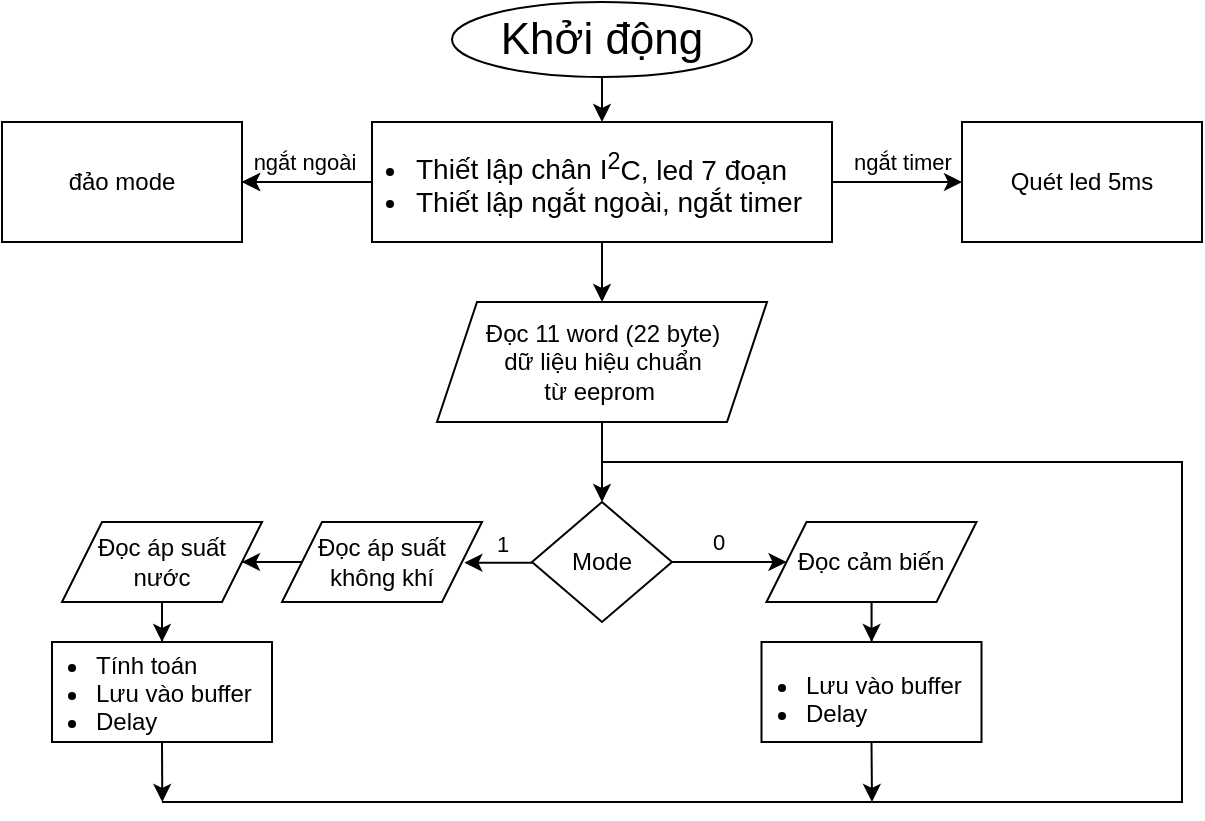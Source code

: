 <mxfile version="15.4.0" type="device"><diagram id="9rMTbRqwM1Db7BA5qil3" name="Page-1"><mxGraphModel dx="469" dy="309" grid="1" gridSize="10" guides="1" tooltips="1" connect="1" arrows="1" fold="1" page="1" pageScale="1" pageWidth="850" pageHeight="1100" math="0" shadow="0"><root><mxCell id="0"/><mxCell id="1" parent="0"/><mxCell id="YfIbyqgYu57e24z9br_p-36" style="edgeStyle=none;rounded=0;orthogonalLoop=1;jettySize=auto;html=1;exitX=0.5;exitY=1;exitDx=0;exitDy=0;entryX=0.5;entryY=0;entryDx=0;entryDy=0;" parent="1" source="YfIbyqgYu57e24z9br_p-2" target="YfIbyqgYu57e24z9br_p-3" edge="1"><mxGeometry relative="1" as="geometry"/></mxCell><mxCell id="YfIbyqgYu57e24z9br_p-2" value="&lt;font style=&quot;font-size: 22px&quot;&gt;Khởi động&lt;/font&gt;" style="ellipse;whiteSpace=wrap;html=1;fillColor=none;" parent="1" vertex="1"><mxGeometry x="305" y="120" width="150" height="37.5" as="geometry"/></mxCell><mxCell id="YfIbyqgYu57e24z9br_p-46" style="edgeStyle=none;rounded=0;orthogonalLoop=1;jettySize=auto;html=1;exitX=0;exitY=0.5;exitDx=0;exitDy=0;entryX=1;entryY=0.5;entryDx=0;entryDy=0;" parent="1" source="YfIbyqgYu57e24z9br_p-3" target="YfIbyqgYu57e24z9br_p-44" edge="1"><mxGeometry relative="1" as="geometry"/></mxCell><mxCell id="YfIbyqgYu57e24z9br_p-48" value="ngắt ngoài" style="edgeLabel;html=1;align=center;verticalAlign=middle;resizable=0;points=[];labelBackgroundColor=none;" parent="YfIbyqgYu57e24z9br_p-46" vertex="1" connectable="0"><mxGeometry x="0.4" y="-2" relative="1" as="geometry"><mxPoint x="11" y="-8" as="offset"/></mxGeometry></mxCell><mxCell id="YfIbyqgYu57e24z9br_p-47" value="ngắt timer" style="edgeStyle=none;rounded=0;orthogonalLoop=1;jettySize=auto;html=1;exitX=1;exitY=0.5;exitDx=0;exitDy=0;entryX=0;entryY=0.5;entryDx=0;entryDy=0;labelBackgroundColor=none;" parent="1" source="YfIbyqgYu57e24z9br_p-3" target="YfIbyqgYu57e24z9br_p-45" edge="1"><mxGeometry x="0.077" y="10" relative="1" as="geometry"><mxPoint as="offset"/></mxGeometry></mxCell><mxCell id="c4OSgUij7NwnMBsBxCh1-11" value="" style="edgeStyle=orthogonalEdgeStyle;rounded=0;orthogonalLoop=1;jettySize=auto;html=1;" edge="1" parent="1" source="YfIbyqgYu57e24z9br_p-3" target="o9rC_5Za6wJWPTjKzwVD-2"><mxGeometry relative="1" as="geometry"/></mxCell><mxCell id="YfIbyqgYu57e24z9br_p-3" value="" style="rounded=0;whiteSpace=wrap;html=1;fillColor=none;" parent="1" vertex="1"><mxGeometry x="265" y="180" width="230" height="60" as="geometry"/></mxCell><mxCell id="YfIbyqgYu57e24z9br_p-51" value="" style="edgeStyle=none;rounded=0;orthogonalLoop=1;jettySize=auto;html=1;labelBackgroundColor=none;fontColor=default;" parent="1" source="YfIbyqgYu57e24z9br_p-4" target="YfIbyqgYu57e24z9br_p-44" edge="1"><mxGeometry relative="1" as="geometry"/></mxCell><mxCell id="YfIbyqgYu57e24z9br_p-4" value="&lt;ul style=&quot;font-size: 14px&quot;&gt;&lt;li&gt;Thiết lập chân I&lt;span&gt;&lt;sup&gt;2&lt;/sup&gt;C, led 7 đoạn&lt;/span&gt;&lt;/li&gt;&lt;li&gt;&lt;span&gt;Thiết lập ngắt ngoài, ngắt timer&lt;/span&gt;&lt;/li&gt;&lt;/ul&gt;" style="text;strokeColor=none;fillColor=none;html=1;whiteSpace=wrap;verticalAlign=middle;overflow=hidden;fontColor=default;" parent="1" vertex="1"><mxGeometry x="245" y="170" width="250" height="80" as="geometry"/></mxCell><mxCell id="YfIbyqgYu57e24z9br_p-10" value="0" style="edgeStyle=orthogonalEdgeStyle;rounded=0;orthogonalLoop=1;jettySize=auto;html=1;exitX=1;exitY=0.5;exitDx=0;exitDy=0;entryX=0;entryY=0.5;entryDx=0;entryDy=0;labelBackgroundColor=none;" parent="1" source="YfIbyqgYu57e24z9br_p-7" target="YfIbyqgYu57e24z9br_p-8" edge="1"><mxGeometry x="-0.2" y="10" relative="1" as="geometry"><mxPoint as="offset"/></mxGeometry></mxCell><mxCell id="c4OSgUij7NwnMBsBxCh1-31" value="" style="edgeStyle=orthogonalEdgeStyle;rounded=0;orthogonalLoop=1;jettySize=auto;html=1;entryX=0.912;entryY=0.509;entryDx=0;entryDy=0;entryPerimeter=0;" edge="1" parent="1" source="YfIbyqgYu57e24z9br_p-7" target="o9rC_5Za6wJWPTjKzwVD-4"><mxGeometry relative="1" as="geometry"><mxPoint x="325" y="400" as="targetPoint"/><Array as="points"><mxPoint x="333" y="400"/></Array></mxGeometry></mxCell><mxCell id="c4OSgUij7NwnMBsBxCh1-33" value="1" style="edgeLabel;html=1;align=center;verticalAlign=middle;resizable=0;points=[];labelBackgroundColor=none;" vertex="1" connectable="0" parent="c4OSgUij7NwnMBsBxCh1-31"><mxGeometry x="-0.078" y="1" relative="1" as="geometry"><mxPoint y="-11" as="offset"/></mxGeometry></mxCell><mxCell id="YfIbyqgYu57e24z9br_p-7" value="Mode" style="rhombus;whiteSpace=wrap;html=1;fillColor=none;" parent="1" vertex="1"><mxGeometry x="345" y="370" width="70" height="60" as="geometry"/></mxCell><mxCell id="YfIbyqgYu57e24z9br_p-11" style="edgeStyle=orthogonalEdgeStyle;rounded=0;orthogonalLoop=1;jettySize=auto;html=1;exitX=0.5;exitY=1;exitDx=0;exitDy=0;" parent="1" source="YfIbyqgYu57e24z9br_p-8" target="YfIbyqgYu57e24z9br_p-9" edge="1"><mxGeometry relative="1" as="geometry"/></mxCell><mxCell id="YfIbyqgYu57e24z9br_p-8" value="Đọc cảm biến" style="shape=parallelogram;perimeter=parallelogramPerimeter;whiteSpace=wrap;html=1;fixedSize=1;fillColor=none;" parent="1" vertex="1"><mxGeometry x="462.25" y="380" width="105" height="40" as="geometry"/></mxCell><mxCell id="c4OSgUij7NwnMBsBxCh1-47" style="edgeStyle=orthogonalEdgeStyle;rounded=0;orthogonalLoop=1;jettySize=auto;html=1;exitX=0.5;exitY=1;exitDx=0;exitDy=0;" edge="1" parent="1" source="YfIbyqgYu57e24z9br_p-9"><mxGeometry relative="1" as="geometry"><mxPoint x="515" y="520" as="targetPoint"/></mxGeometry></mxCell><mxCell id="YfIbyqgYu57e24z9br_p-9" value="" style="rounded=0;whiteSpace=wrap;html=1;fillColor=none;" parent="1" vertex="1"><mxGeometry x="459.75" y="440" width="110" height="50" as="geometry"/></mxCell><mxCell id="YfIbyqgYu57e24z9br_p-30" style="edgeStyle=none;rounded=0;orthogonalLoop=1;jettySize=auto;html=1;exitX=0.5;exitY=1;exitDx=0;exitDy=0;" parent="1" source="YfIbyqgYu57e24z9br_p-2" target="YfIbyqgYu57e24z9br_p-2" edge="1"><mxGeometry relative="1" as="geometry"/></mxCell><mxCell id="YfIbyqgYu57e24z9br_p-33" style="edgeStyle=none;rounded=0;orthogonalLoop=1;jettySize=auto;html=1;exitX=0;exitY=0.5;exitDx=0;exitDy=0;" parent="1" source="YfIbyqgYu57e24z9br_p-3" target="YfIbyqgYu57e24z9br_p-3" edge="1"><mxGeometry relative="1" as="geometry"/></mxCell><mxCell id="YfIbyqgYu57e24z9br_p-34" style="edgeStyle=none;rounded=0;orthogonalLoop=1;jettySize=auto;html=1;exitX=0;exitY=0.5;exitDx=0;exitDy=0;" parent="1" source="YfIbyqgYu57e24z9br_p-3" target="YfIbyqgYu57e24z9br_p-3" edge="1"><mxGeometry relative="1" as="geometry"/></mxCell><mxCell id="YfIbyqgYu57e24z9br_p-42" value="&lt;ul&gt;&lt;li&gt;Lưu vào buffer&lt;/li&gt;&lt;li&gt;Delay&lt;/li&gt;&lt;/ul&gt;" style="text;strokeColor=none;fillColor=none;html=1;whiteSpace=wrap;verticalAlign=middle;overflow=hidden;" parent="1" vertex="1"><mxGeometry x="439.75" y="440" width="130" height="50" as="geometry"/></mxCell><mxCell id="YfIbyqgYu57e24z9br_p-44" value="đảo mode" style="rounded=0;whiteSpace=wrap;html=1;fillColor=none;" parent="1" vertex="1"><mxGeometry x="80" y="180" width="120" height="60" as="geometry"/></mxCell><mxCell id="YfIbyqgYu57e24z9br_p-45" value="Quét led 5ms" style="rounded=0;whiteSpace=wrap;html=1;fillColor=none;" parent="1" vertex="1"><mxGeometry x="560" y="180" width="120" height="60" as="geometry"/></mxCell><mxCell id="c4OSgUij7NwnMBsBxCh1-14" value="" style="edgeStyle=orthogonalEdgeStyle;rounded=0;orthogonalLoop=1;jettySize=auto;html=1;" edge="1" parent="1" source="o9rC_5Za6wJWPTjKzwVD-2" target="YfIbyqgYu57e24z9br_p-7"><mxGeometry relative="1" as="geometry"/></mxCell><mxCell id="o9rC_5Za6wJWPTjKzwVD-2" value="Đọc 11 word (22 byte)&lt;br&gt;dữ liệu hiệu chuẩn&lt;br&gt;từ eeprom&amp;nbsp;" style="shape=parallelogram;perimeter=parallelogramPerimeter;whiteSpace=wrap;html=1;fixedSize=1;fillColor=none;" parent="1" vertex="1"><mxGeometry x="297.5" y="270" width="165" height="60" as="geometry"/></mxCell><mxCell id="c4OSgUij7NwnMBsBxCh1-27" value="" style="edgeStyle=orthogonalEdgeStyle;rounded=0;orthogonalLoop=1;jettySize=auto;html=1;" edge="1" parent="1" source="o9rC_5Za6wJWPTjKzwVD-4" target="o9rC_5Za6wJWPTjKzwVD-6"><mxGeometry relative="1" as="geometry"/></mxCell><mxCell id="o9rC_5Za6wJWPTjKzwVD-4" value="Đọc áp suất&lt;br&gt;không khí" style="shape=parallelogram;perimeter=parallelogramPerimeter;whiteSpace=wrap;html=1;fixedSize=1;fillColor=none;" parent="1" vertex="1"><mxGeometry x="220" y="380" width="100" height="40" as="geometry"/></mxCell><mxCell id="c4OSgUij7NwnMBsBxCh1-32" value="" style="edgeStyle=orthogonalEdgeStyle;rounded=0;orthogonalLoop=1;jettySize=auto;html=1;" edge="1" parent="1" source="o9rC_5Za6wJWPTjKzwVD-6" target="o9rC_5Za6wJWPTjKzwVD-8"><mxGeometry relative="1" as="geometry"/></mxCell><mxCell id="o9rC_5Za6wJWPTjKzwVD-6" value="Đọc áp suất&lt;br&gt;nước" style="shape=parallelogram;perimeter=parallelogramPerimeter;whiteSpace=wrap;html=1;fixedSize=1;fillColor=none;" parent="1" vertex="1"><mxGeometry x="110" y="380" width="100" height="40" as="geometry"/></mxCell><mxCell id="c4OSgUij7NwnMBsBxCh1-46" style="edgeStyle=orthogonalEdgeStyle;rounded=0;orthogonalLoop=1;jettySize=auto;html=1;exitX=0.5;exitY=1;exitDx=0;exitDy=0;" edge="1" parent="1" source="o9rC_5Za6wJWPTjKzwVD-8"><mxGeometry relative="1" as="geometry"><mxPoint x="160.143" y="520" as="targetPoint"/></mxGeometry></mxCell><mxCell id="o9rC_5Za6wJWPTjKzwVD-8" value="" style="rounded=0;whiteSpace=wrap;html=1;fillColor=none;" parent="1" vertex="1"><mxGeometry x="105" y="440" width="110" height="50" as="geometry"/></mxCell><mxCell id="o9rC_5Za6wJWPTjKzwVD-9" value="&lt;ul&gt;&lt;li&gt;Tính toán&lt;/li&gt;&lt;li&gt;Lưu vào buffer&lt;/li&gt;&lt;li&gt;Delay&lt;/li&gt;&lt;/ul&gt;" style="text;strokeColor=none;fillColor=none;html=1;whiteSpace=wrap;verticalAlign=middle;overflow=hidden;" parent="1" vertex="1"><mxGeometry x="85" y="430" width="130" height="60" as="geometry"/></mxCell><mxCell id="c4OSgUij7NwnMBsBxCh1-40" value="" style="endArrow=none;html=1;rounded=0;edgeStyle=orthogonalEdgeStyle;" edge="1" parent="1"><mxGeometry width="50" height="50" relative="1" as="geometry"><mxPoint x="160" y="520" as="sourcePoint"/><mxPoint x="380" y="350" as="targetPoint"/><Array as="points"><mxPoint x="160" y="520"/><mxPoint x="670" y="520"/><mxPoint x="670" y="350"/><mxPoint x="430" y="350"/></Array></mxGeometry></mxCell></root></mxGraphModel></diagram></mxfile>